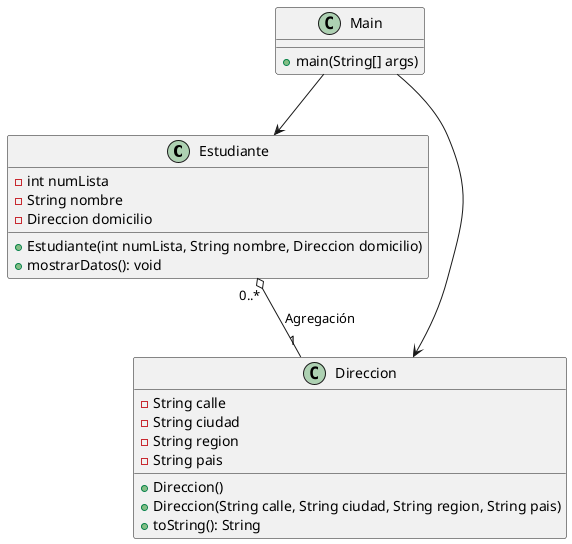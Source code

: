@startuml Diagrama

class Estudiante {
    -int numLista
    -String nombre
    -Direccion domicilio
    +Estudiante(int numLista, String nombre, Direccion domicilio)
    +mostrarDatos(): void
}

class Direccion {
    -String calle
    -String ciudad
    -String region
    -String pais
    +Direccion()
    +Direccion(String calle, String ciudad, String region, String pais)
    +toString(): String
}

class Main {
    +main(String[] args)
}

Estudiante "0..*" o-- "1" Direccion : Agregación

Main --> Estudiante
Main --> Direccion
@enduml